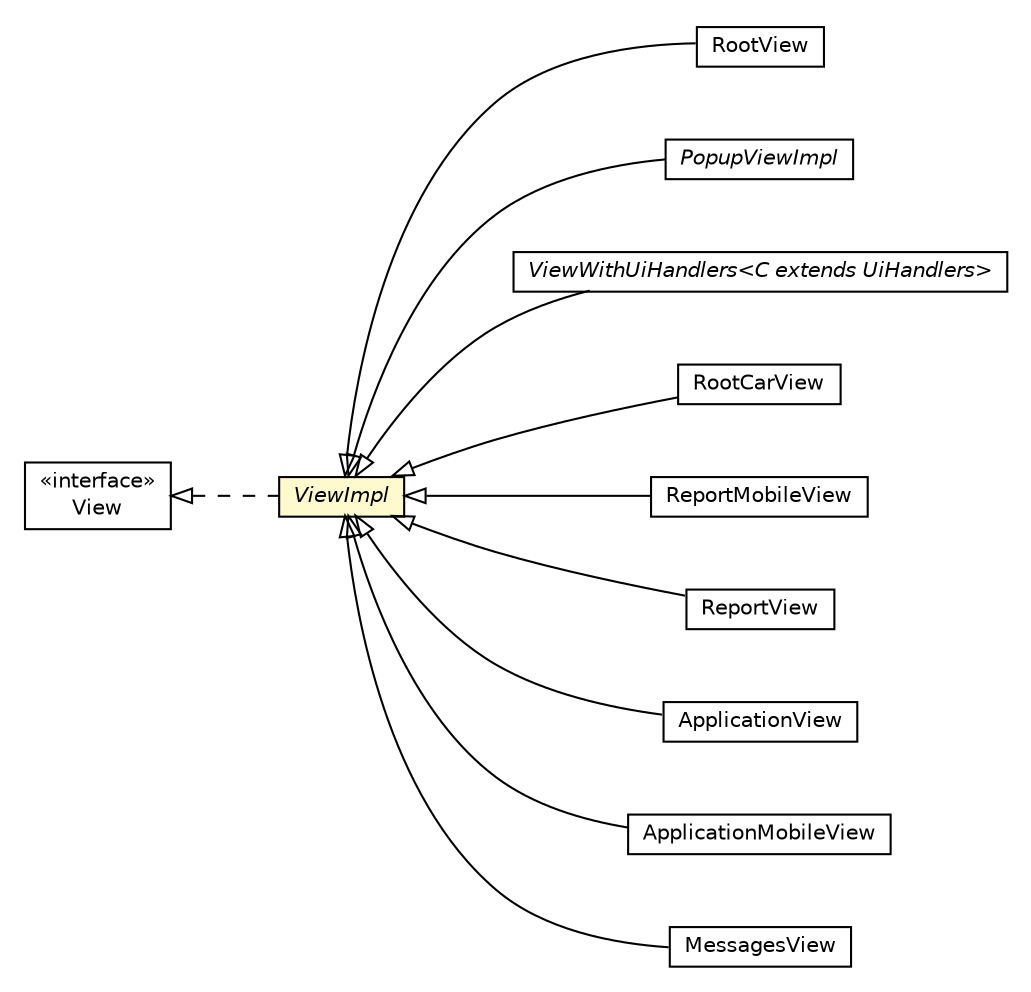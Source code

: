 #!/usr/local/bin/dot
#
# Class diagram 
# Generated by UMLGraph version R5_6-24-gf6e263 (http://www.umlgraph.org/)
#

digraph G {
	edge [fontname="Helvetica",fontsize=10,labelfontname="Helvetica",labelfontsize=10];
	node [fontname="Helvetica",fontsize=10,shape=plaintext];
	nodesep=0.25;
	ranksep=0.5;
	rankdir=LR;
	// com.gwtplatform.mvp.client.View
	c402125 [label=<<table title="com.gwtplatform.mvp.client.View" border="0" cellborder="1" cellspacing="0" cellpadding="2" port="p" href="./View.html">
		<tr><td><table border="0" cellspacing="0" cellpadding="1">
<tr><td align="center" balign="center"> &#171;interface&#187; </td></tr>
<tr><td align="center" balign="center"> View </td></tr>
		</table></td></tr>
		</table>>, URL="./View.html", fontname="Helvetica", fontcolor="black", fontsize=10.0];
	// com.gwtplatform.mvp.client.ViewImpl
	c402127 [label=<<table title="com.gwtplatform.mvp.client.ViewImpl" border="0" cellborder="1" cellspacing="0" cellpadding="2" port="p" bgcolor="lemonChiffon" href="./ViewImpl.html">
		<tr><td><table border="0" cellspacing="0" cellpadding="1">
<tr><td align="center" balign="center"><font face="Helvetica-Oblique"> ViewImpl </font></td></tr>
		</table></td></tr>
		</table>>, URL="./ViewImpl.html", fontname="Helvetica", fontcolor="black", fontsize=10.0];
	// com.gwtplatform.mvp.client.RootPresenter.RootView
	c402141 [label=<<table title="com.gwtplatform.mvp.client.RootPresenter.RootView" border="0" cellborder="1" cellspacing="0" cellpadding="2" port="p" href="./RootPresenter.RootView.html">
		<tr><td><table border="0" cellspacing="0" cellpadding="1">
<tr><td align="center" balign="center"> RootView </td></tr>
		</table></td></tr>
		</table>>, URL="./RootPresenter.RootView.html", fontname="Helvetica", fontcolor="black", fontsize=10.0];
	// com.gwtplatform.mvp.client.PopupViewImpl
	c402144 [label=<<table title="com.gwtplatform.mvp.client.PopupViewImpl" border="0" cellborder="1" cellspacing="0" cellpadding="2" port="p" href="./PopupViewImpl.html">
		<tr><td><table border="0" cellspacing="0" cellpadding="1">
<tr><td align="center" balign="center"><font face="Helvetica-Oblique"> PopupViewImpl </font></td></tr>
		</table></td></tr>
		</table>>, URL="./PopupViewImpl.html", fontname="Helvetica", fontcolor="black", fontsize=10.0];
	// com.gwtplatform.mvp.client.ViewWithUiHandlers<C extends com.gwtplatform.mvp.client.UiHandlers>
	c402155 [label=<<table title="com.gwtplatform.mvp.client.ViewWithUiHandlers" border="0" cellborder="1" cellspacing="0" cellpadding="2" port="p" href="./ViewWithUiHandlers.html">
		<tr><td><table border="0" cellspacing="0" cellpadding="1">
<tr><td align="center" balign="center"><font face="Helvetica-Oblique"> ViewWithUiHandlers&lt;C extends UiHandlers&gt; </font></td></tr>
		</table></td></tr>
		</table>>, URL="./ViewWithUiHandlers.html", fontname="Helvetica", fontcolor="black", fontsize=10.0];
	// com.gwtplatform.carstore.client.application.cars.car.RootCarView
	c402437 [label=<<table title="com.gwtplatform.carstore.client.application.cars.car.RootCarView" border="0" cellborder="1" cellspacing="0" cellpadding="2" port="p" href="../../carstore/client/application/cars/car/RootCarView.html">
		<tr><td><table border="0" cellspacing="0" cellpadding="1">
<tr><td align="center" balign="center"> RootCarView </td></tr>
		</table></td></tr>
		</table>>, URL="../../carstore/client/application/cars/car/RootCarView.html", fontname="Helvetica", fontcolor="black", fontsize=10.0];
	// com.gwtplatform.carstore.client.application.report.ReportMobileView
	c402461 [label=<<table title="com.gwtplatform.carstore.client.application.report.ReportMobileView" border="0" cellborder="1" cellspacing="0" cellpadding="2" port="p" href="../../carstore/client/application/report/ReportMobileView.html">
		<tr><td><table border="0" cellspacing="0" cellpadding="1">
<tr><td align="center" balign="center"> ReportMobileView </td></tr>
		</table></td></tr>
		</table>>, URL="../../carstore/client/application/report/ReportMobileView.html", fontname="Helvetica", fontcolor="black", fontsize=10.0];
	// com.gwtplatform.carstore.client.application.report.ReportView
	c402463 [label=<<table title="com.gwtplatform.carstore.client.application.report.ReportView" border="0" cellborder="1" cellspacing="0" cellpadding="2" port="p" href="../../carstore/client/application/report/ReportView.html">
		<tr><td><table border="0" cellspacing="0" cellpadding="1">
<tr><td align="center" balign="center"> ReportView </td></tr>
		</table></td></tr>
		</table>>, URL="../../carstore/client/application/report/ReportView.html", fontname="Helvetica", fontcolor="black", fontsize=10.0];
	// com.gwtplatform.carstore.client.application.ApplicationView
	c402473 [label=<<table title="com.gwtplatform.carstore.client.application.ApplicationView" border="0" cellborder="1" cellspacing="0" cellpadding="2" port="p" href="../../carstore/client/application/ApplicationView.html">
		<tr><td><table border="0" cellspacing="0" cellpadding="1">
<tr><td align="center" balign="center"> ApplicationView </td></tr>
		</table></td></tr>
		</table>>, URL="../../carstore/client/application/ApplicationView.html", fontname="Helvetica", fontcolor="black", fontsize=10.0];
	// com.gwtplatform.carstore.client.application.ApplicationMobileView
	c402474 [label=<<table title="com.gwtplatform.carstore.client.application.ApplicationMobileView" border="0" cellborder="1" cellspacing="0" cellpadding="2" port="p" href="../../carstore/client/application/ApplicationMobileView.html">
		<tr><td><table border="0" cellspacing="0" cellpadding="1">
<tr><td align="center" balign="center"> ApplicationMobileView </td></tr>
		</table></td></tr>
		</table>>, URL="../../carstore/client/application/ApplicationMobileView.html", fontname="Helvetica", fontcolor="black", fontsize=10.0];
	// com.gwtplatform.carstore.client.application.widget.message.MessagesView
	c402531 [label=<<table title="com.gwtplatform.carstore.client.application.widget.message.MessagesView" border="0" cellborder="1" cellspacing="0" cellpadding="2" port="p" href="../../carstore/client/application/widget/message/MessagesView.html">
		<tr><td><table border="0" cellspacing="0" cellpadding="1">
<tr><td align="center" balign="center"> MessagesView </td></tr>
		</table></td></tr>
		</table>>, URL="../../carstore/client/application/widget/message/MessagesView.html", fontname="Helvetica", fontcolor="black", fontsize=10.0];
	//com.gwtplatform.mvp.client.ViewImpl implements com.gwtplatform.mvp.client.View
	c402125:p -> c402127:p [dir=back,arrowtail=empty,style=dashed];
	//com.gwtplatform.mvp.client.RootPresenter.RootView extends com.gwtplatform.mvp.client.ViewImpl
	c402127:p -> c402141:p [dir=back,arrowtail=empty];
	//com.gwtplatform.mvp.client.PopupViewImpl extends com.gwtplatform.mvp.client.ViewImpl
	c402127:p -> c402144:p [dir=back,arrowtail=empty];
	//com.gwtplatform.mvp.client.ViewWithUiHandlers<C extends com.gwtplatform.mvp.client.UiHandlers> extends com.gwtplatform.mvp.client.ViewImpl
	c402127:p -> c402155:p [dir=back,arrowtail=empty];
	//com.gwtplatform.carstore.client.application.cars.car.RootCarView extends com.gwtplatform.mvp.client.ViewImpl
	c402127:p -> c402437:p [dir=back,arrowtail=empty];
	//com.gwtplatform.carstore.client.application.report.ReportMobileView extends com.gwtplatform.mvp.client.ViewImpl
	c402127:p -> c402461:p [dir=back,arrowtail=empty];
	//com.gwtplatform.carstore.client.application.report.ReportView extends com.gwtplatform.mvp.client.ViewImpl
	c402127:p -> c402463:p [dir=back,arrowtail=empty];
	//com.gwtplatform.carstore.client.application.ApplicationView extends com.gwtplatform.mvp.client.ViewImpl
	c402127:p -> c402473:p [dir=back,arrowtail=empty];
	//com.gwtplatform.carstore.client.application.ApplicationMobileView extends com.gwtplatform.mvp.client.ViewImpl
	c402127:p -> c402474:p [dir=back,arrowtail=empty];
	//com.gwtplatform.carstore.client.application.widget.message.MessagesView extends com.gwtplatform.mvp.client.ViewImpl
	c402127:p -> c402531:p [dir=back,arrowtail=empty];
}

